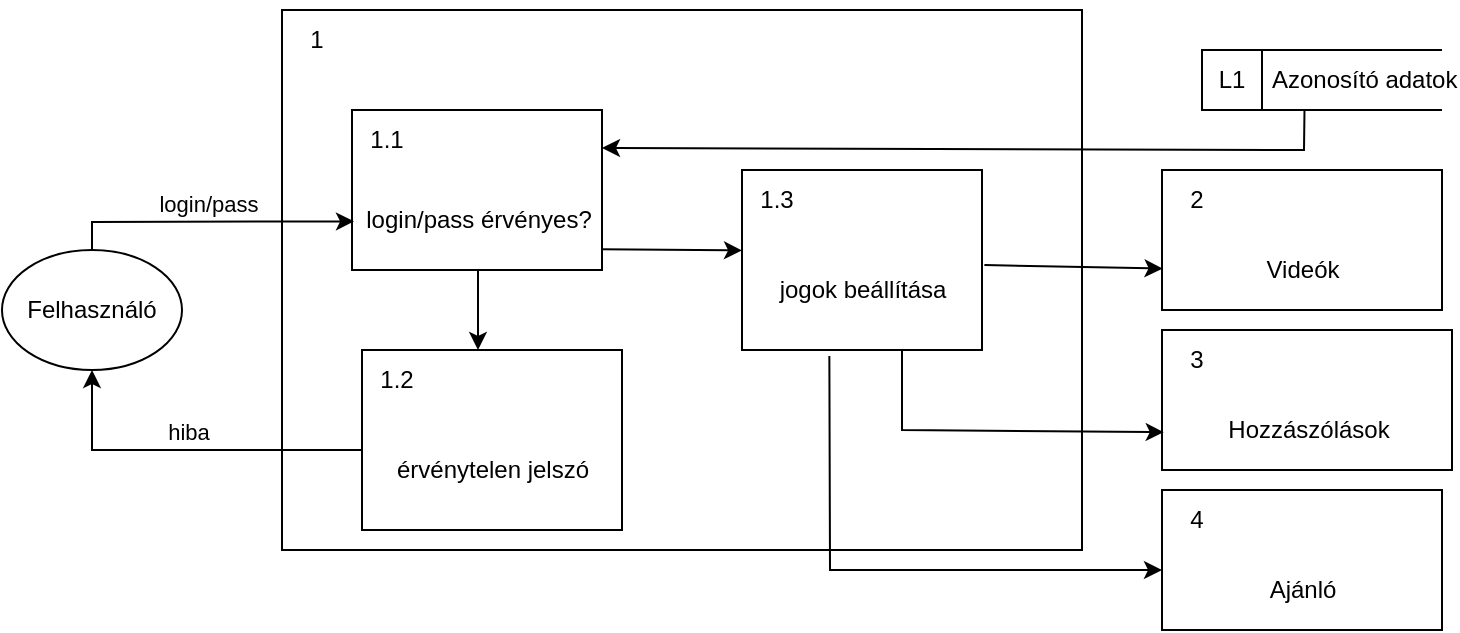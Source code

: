 <mxfile version="20.8.20" type="device"><diagram name="Page-1" id="0gUlN3m8k2lirqTHPdO1"><mxGraphModel dx="918" dy="362" grid="1" gridSize="10" guides="1" tooltips="1" connect="1" arrows="1" fold="1" page="1" pageScale="1" pageWidth="850" pageHeight="1100" math="0" shadow="0"><root><mxCell id="0"/><mxCell id="1" parent="0"/><mxCell id="xb0xlR8dIG1gMUMLKDoP-1" value="" style="html=1;dashed=0;whitespace=wrap;shape=mxgraph.dfd.process;align=center;container=1;collapsible=0;spacingTop=30;" parent="1" vertex="1"><mxGeometry x="160" y="60" width="400" height="270" as="geometry"/></mxCell><mxCell id="xb0xlR8dIG1gMUMLKDoP-2" value="1" style="text;html=1;strokeColor=none;fillColor=none;align=center;verticalAlign=middle;whiteSpace=wrap;rounded=0;movable=0;resizable=0;rotatable=0;cloneable=0;deletable=0;connectable=0;allowArrows=0;pointerEvents=1;" parent="xb0xlR8dIG1gMUMLKDoP-1" vertex="1"><mxGeometry width="35" height="30" as="geometry"/></mxCell><mxCell id="xb0xlR8dIG1gMUMLKDoP-3" value="" style="text;html=1;strokeColor=none;fillColor=none;align=left;verticalAlign=middle;whiteSpace=wrap;rounded=0;movable=0;resizable=0;connectable=0;allowArrows=0;rotatable=0;cloneable=0;deletable=0;spacingLeft=6;autosize=1;resizeWidth=0;" parent="xb0xlR8dIG1gMUMLKDoP-1" vertex="1"><mxGeometry x="35" y="-5" width="50" height="40" as="geometry"/></mxCell><mxCell id="xb0xlR8dIG1gMUMLKDoP-20" value="" style="endArrow=classic;html=1;rounded=0;verticalAlign=bottom;" parent="xb0xlR8dIG1gMUMLKDoP-1" edge="1"><mxGeometry width="50" height="50" relative="1" as="geometry"><mxPoint x="98" y="130" as="sourcePoint"/><mxPoint x="98" y="170" as="targetPoint"/></mxGeometry></mxCell><mxCell id="xb0xlR8dIG1gMUMLKDoP-23" value="" style="endArrow=classic;html=1;rounded=0;verticalAlign=bottom;exitX=0.993;exitY=0.87;exitDx=0;exitDy=0;exitPerimeter=0;entryX=0;entryY=0.447;entryDx=0;entryDy=0;entryPerimeter=0;" parent="xb0xlR8dIG1gMUMLKDoP-1" edge="1"><mxGeometry x="-0.13" y="10" width="50" height="50" relative="1" as="geometry"><mxPoint x="159.125" y="119.6" as="sourcePoint"/><mxPoint x="230" y="120.23" as="targetPoint"/><mxPoint as="offset"/></mxGeometry></mxCell><mxCell id="xb0xlR8dIG1gMUMLKDoP-39" value="login/pass érvényes?" style="html=1;dashed=0;whitespace=wrap;shape=mxgraph.dfd.process2;align=center;container=1;collapsible=0;spacingTop=30;" parent="xb0xlR8dIG1gMUMLKDoP-1" vertex="1"><mxGeometry x="35" y="50" width="125" height="80" as="geometry"/></mxCell><mxCell id="xb0xlR8dIG1gMUMLKDoP-40" value="1.1" style="text;html=1;strokeColor=none;fillColor=none;align=center;verticalAlign=middle;whiteSpace=wrap;rounded=0;connectable=0;allowArrows=0;editable=1;movable=0;resizable=0;rotatable=0;deletable=0;locked=0;cloneable=0;" parent="xb0xlR8dIG1gMUMLKDoP-39" vertex="1"><mxGeometry width="35" height="30" as="geometry"/></mxCell><mxCell id="xb0xlR8dIG1gMUMLKDoP-41" value="" style="text;strokeColor=none;fillColor=none;align=left;verticalAlign=middle;whiteSpace=wrap;rounded=0;autosize=1;connectable=0;allowArrows=0;movable=0;resizable=0;rotatable=0;deletable=0;cloneable=0;spacingLeft=6;fontStyle=0;html=1;" parent="xb0xlR8dIG1gMUMLKDoP-39" vertex="1"><mxGeometry x="35" y="-5" width="50" height="40" as="geometry"/></mxCell><mxCell id="xb0xlR8dIG1gMUMLKDoP-42" value="érvénytelen jelszó" style="html=1;dashed=0;whitespace=wrap;shape=mxgraph.dfd.process2;align=center;container=1;collapsible=0;spacingTop=30;" parent="xb0xlR8dIG1gMUMLKDoP-1" vertex="1"><mxGeometry x="40" y="170" width="130" height="90" as="geometry"/></mxCell><mxCell id="xb0xlR8dIG1gMUMLKDoP-43" value="1.2" style="text;html=1;strokeColor=none;fillColor=none;align=center;verticalAlign=middle;whiteSpace=wrap;rounded=0;connectable=0;allowArrows=0;editable=1;movable=0;resizable=0;rotatable=0;deletable=0;locked=0;cloneable=0;" parent="xb0xlR8dIG1gMUMLKDoP-42" vertex="1"><mxGeometry width="35" height="30" as="geometry"/></mxCell><mxCell id="xb0xlR8dIG1gMUMLKDoP-44" value="" style="text;strokeColor=none;fillColor=none;align=left;verticalAlign=middle;whiteSpace=wrap;rounded=0;autosize=1;connectable=0;allowArrows=0;movable=0;resizable=0;rotatable=0;deletable=0;cloneable=0;spacingLeft=6;fontStyle=0;html=1;" parent="xb0xlR8dIG1gMUMLKDoP-42" vertex="1"><mxGeometry x="35" y="-5" width="50" height="40" as="geometry"/></mxCell><mxCell id="xb0xlR8dIG1gMUMLKDoP-45" value="jogok beállítása" style="html=1;dashed=0;whitespace=wrap;shape=mxgraph.dfd.process2;align=center;container=1;collapsible=0;spacingTop=30;" parent="xb0xlR8dIG1gMUMLKDoP-1" vertex="1"><mxGeometry x="230" y="80" width="120" height="90" as="geometry"/></mxCell><mxCell id="xb0xlR8dIG1gMUMLKDoP-46" value="1.3" style="text;html=1;strokeColor=none;fillColor=none;align=center;verticalAlign=middle;whiteSpace=wrap;rounded=0;connectable=0;allowArrows=0;editable=1;movable=0;resizable=0;rotatable=0;deletable=0;locked=0;cloneable=0;" parent="xb0xlR8dIG1gMUMLKDoP-45" vertex="1"><mxGeometry width="35" height="30" as="geometry"/></mxCell><mxCell id="xb0xlR8dIG1gMUMLKDoP-47" value="" style="text;strokeColor=none;fillColor=none;align=left;verticalAlign=middle;whiteSpace=wrap;rounded=0;autosize=1;connectable=0;allowArrows=0;movable=0;resizable=0;rotatable=0;deletable=0;cloneable=0;spacingLeft=6;fontStyle=0;html=1;" parent="xb0xlR8dIG1gMUMLKDoP-45" vertex="1"><mxGeometry x="35" y="-5" width="50" height="40" as="geometry"/></mxCell><mxCell id="xb0xlR8dIG1gMUMLKDoP-15" value="Felhasználó" style="ellipse;whiteSpace=wrap;html=1;" parent="1" vertex="1"><mxGeometry x="20" y="180" width="90" height="60" as="geometry"/></mxCell><mxCell id="xb0xlR8dIG1gMUMLKDoP-18" value="login/pass" style="endArrow=classic;html=1;rounded=0;verticalAlign=bottom;exitX=0.5;exitY=0;exitDx=0;exitDy=0;entryX=0.008;entryY=0.696;entryDx=0;entryDy=0;entryPerimeter=0;" parent="1" source="xb0xlR8dIG1gMUMLKDoP-15" edge="1"><mxGeometry width="50" height="50" relative="1" as="geometry"><mxPoint x="360" y="190" as="sourcePoint"/><mxPoint x="196" y="165.68" as="targetPoint"/><Array as="points"><mxPoint x="65" y="166"/></Array></mxGeometry></mxCell><mxCell id="xb0xlR8dIG1gMUMLKDoP-21" value="hiba" style="endArrow=classic;html=1;rounded=0;verticalAlign=bottom;entryX=0.5;entryY=1;entryDx=0;entryDy=0;" parent="1" target="xb0xlR8dIG1gMUMLKDoP-15" edge="1"><mxGeometry width="50" height="50" relative="1" as="geometry"><mxPoint x="200" y="280" as="sourcePoint"/><mxPoint x="480" y="190" as="targetPoint"/><Array as="points"><mxPoint x="65" y="280"/></Array></mxGeometry></mxCell><mxCell id="xb0xlR8dIG1gMUMLKDoP-24" value="Azonosító adatok" style="html=1;dashed=0;whitespace=wrap;shape=mxgraph.dfd.dataStoreID;align=left;spacingLeft=33;container=1;collapsible=0;autosize=0;" parent="1" vertex="1"><mxGeometry x="620" y="80" width="120" height="30" as="geometry"/></mxCell><mxCell id="xb0xlR8dIG1gMUMLKDoP-25" value="L1" style="text;html=1;strokeColor=none;fillColor=none;align=center;verticalAlign=middle;whiteSpace=wrap;rounded=0;movable=0;resizable=0;rotatable=0;cloneable=0;deletable=0;allowArrows=0;connectable=0;" parent="xb0xlR8dIG1gMUMLKDoP-24" vertex="1"><mxGeometry width="30" height="30" as="geometry"/></mxCell><mxCell id="xb0xlR8dIG1gMUMLKDoP-26" value="" style="endArrow=classic;html=1;rounded=0;verticalAlign=bottom;exitX=0.427;exitY=1.017;exitDx=0;exitDy=0;exitPerimeter=0;" parent="1" source="xb0xlR8dIG1gMUMLKDoP-24" edge="1"><mxGeometry width="50" height="50" relative="1" as="geometry"><mxPoint x="360" y="190" as="sourcePoint"/><mxPoint x="320" y="129" as="targetPoint"/><Array as="points"><mxPoint x="671" y="130"/></Array></mxGeometry></mxCell><mxCell id="xb0xlR8dIG1gMUMLKDoP-27" value="Videók" style="html=1;dashed=0;whitespace=wrap;shape=mxgraph.dfd.process2;align=center;container=1;collapsible=0;spacingTop=30;" parent="1" vertex="1"><mxGeometry x="600" y="140" width="140" height="70" as="geometry"/></mxCell><mxCell id="xb0xlR8dIG1gMUMLKDoP-28" value="2" style="text;html=1;strokeColor=none;fillColor=none;align=center;verticalAlign=middle;whiteSpace=wrap;rounded=0;connectable=0;allowArrows=0;editable=1;movable=0;resizable=0;rotatable=0;deletable=0;locked=0;cloneable=0;" parent="xb0xlR8dIG1gMUMLKDoP-27" vertex="1"><mxGeometry width="35" height="30" as="geometry"/></mxCell><mxCell id="xb0xlR8dIG1gMUMLKDoP-29" value="" style="text;strokeColor=none;fillColor=none;align=left;verticalAlign=middle;whiteSpace=wrap;rounded=0;autosize=1;connectable=0;allowArrows=0;movable=0;resizable=0;rotatable=0;deletable=0;cloneable=0;spacingLeft=6;fontStyle=0;html=1;" parent="xb0xlR8dIG1gMUMLKDoP-27" vertex="1"><mxGeometry x="35" y="-5" width="50" height="40" as="geometry"/></mxCell><mxCell id="xb0xlR8dIG1gMUMLKDoP-30" value="Hozzászólások" style="html=1;dashed=0;whitespace=wrap;shape=mxgraph.dfd.process2;align=center;container=1;collapsible=0;spacingTop=30;" parent="1" vertex="1"><mxGeometry x="600" y="220" width="145" height="70" as="geometry"/></mxCell><mxCell id="xb0xlR8dIG1gMUMLKDoP-31" value="3" style="text;html=1;strokeColor=none;fillColor=none;align=center;verticalAlign=middle;whiteSpace=wrap;rounded=0;connectable=0;allowArrows=0;editable=1;movable=0;resizable=0;rotatable=0;deletable=0;locked=0;cloneable=0;" parent="xb0xlR8dIG1gMUMLKDoP-30" vertex="1"><mxGeometry width="35" height="30" as="geometry"/></mxCell><mxCell id="xb0xlR8dIG1gMUMLKDoP-32" value="" style="text;strokeColor=none;fillColor=none;align=left;verticalAlign=middle;whiteSpace=wrap;rounded=0;autosize=1;connectable=0;allowArrows=0;movable=0;resizable=0;rotatable=0;deletable=0;cloneable=0;spacingLeft=6;fontStyle=0;html=1;" parent="xb0xlR8dIG1gMUMLKDoP-30" vertex="1"><mxGeometry x="35" y="-5" width="50" height="40" as="geometry"/></mxCell><mxCell id="xb0xlR8dIG1gMUMLKDoP-33" value="Ajánló" style="html=1;dashed=0;whitespace=wrap;shape=mxgraph.dfd.process2;align=center;container=1;collapsible=0;spacingTop=30;" parent="1" vertex="1"><mxGeometry x="600" y="300" width="140" height="70" as="geometry"/></mxCell><mxCell id="xb0xlR8dIG1gMUMLKDoP-34" value="4" style="text;html=1;strokeColor=none;fillColor=none;align=center;verticalAlign=middle;whiteSpace=wrap;rounded=0;connectable=0;allowArrows=0;editable=1;movable=0;resizable=0;rotatable=0;deletable=0;locked=0;cloneable=0;" parent="xb0xlR8dIG1gMUMLKDoP-33" vertex="1"><mxGeometry width="35" height="30" as="geometry"/></mxCell><mxCell id="xb0xlR8dIG1gMUMLKDoP-35" value="" style="text;strokeColor=none;fillColor=none;align=left;verticalAlign=middle;whiteSpace=wrap;rounded=0;autosize=1;connectable=0;allowArrows=0;movable=0;resizable=0;rotatable=0;deletable=0;cloneable=0;spacingLeft=6;fontStyle=0;html=1;" parent="xb0xlR8dIG1gMUMLKDoP-33" vertex="1"><mxGeometry x="35" y="-5" width="50" height="40" as="geometry"/></mxCell><mxCell id="xb0xlR8dIG1gMUMLKDoP-36" value="" style="endArrow=classic;html=1;rounded=0;verticalAlign=bottom;exitX=1.01;exitY=0.528;exitDx=0;exitDy=0;exitPerimeter=0;entryX=0.002;entryY=0.704;entryDx=0;entryDy=0;entryPerimeter=0;" parent="1" target="xb0xlR8dIG1gMUMLKDoP-27" edge="1"><mxGeometry width="50" height="50" relative="1" as="geometry"><mxPoint x="511.2" y="187.52" as="sourcePoint"/><mxPoint x="480" y="180" as="targetPoint"/></mxGeometry></mxCell><mxCell id="xb0xlR8dIG1gMUMLKDoP-37" value="" style="endArrow=classic;html=1;rounded=0;verticalAlign=bottom;entryX=0.006;entryY=0.73;entryDx=0;entryDy=0;entryPerimeter=0;" parent="1" target="xb0xlR8dIG1gMUMLKDoP-30" edge="1"><mxGeometry width="50" height="50" relative="1" as="geometry"><mxPoint x="470" y="230" as="sourcePoint"/><mxPoint x="480" y="180" as="targetPoint"/><Array as="points"><mxPoint x="470" y="270"/></Array></mxGeometry></mxCell><mxCell id="xb0xlR8dIG1gMUMLKDoP-38" value="" style="endArrow=classic;html=1;rounded=0;verticalAlign=bottom;exitX=0.364;exitY=1.033;exitDx=0;exitDy=0;exitPerimeter=0;" parent="1" edge="1"><mxGeometry width="50" height="50" relative="1" as="geometry"><mxPoint x="433.68" y="232.97" as="sourcePoint"/><mxPoint x="600" y="340" as="targetPoint"/><Array as="points"><mxPoint x="434" y="340"/></Array></mxGeometry></mxCell></root></mxGraphModel></diagram></mxfile>